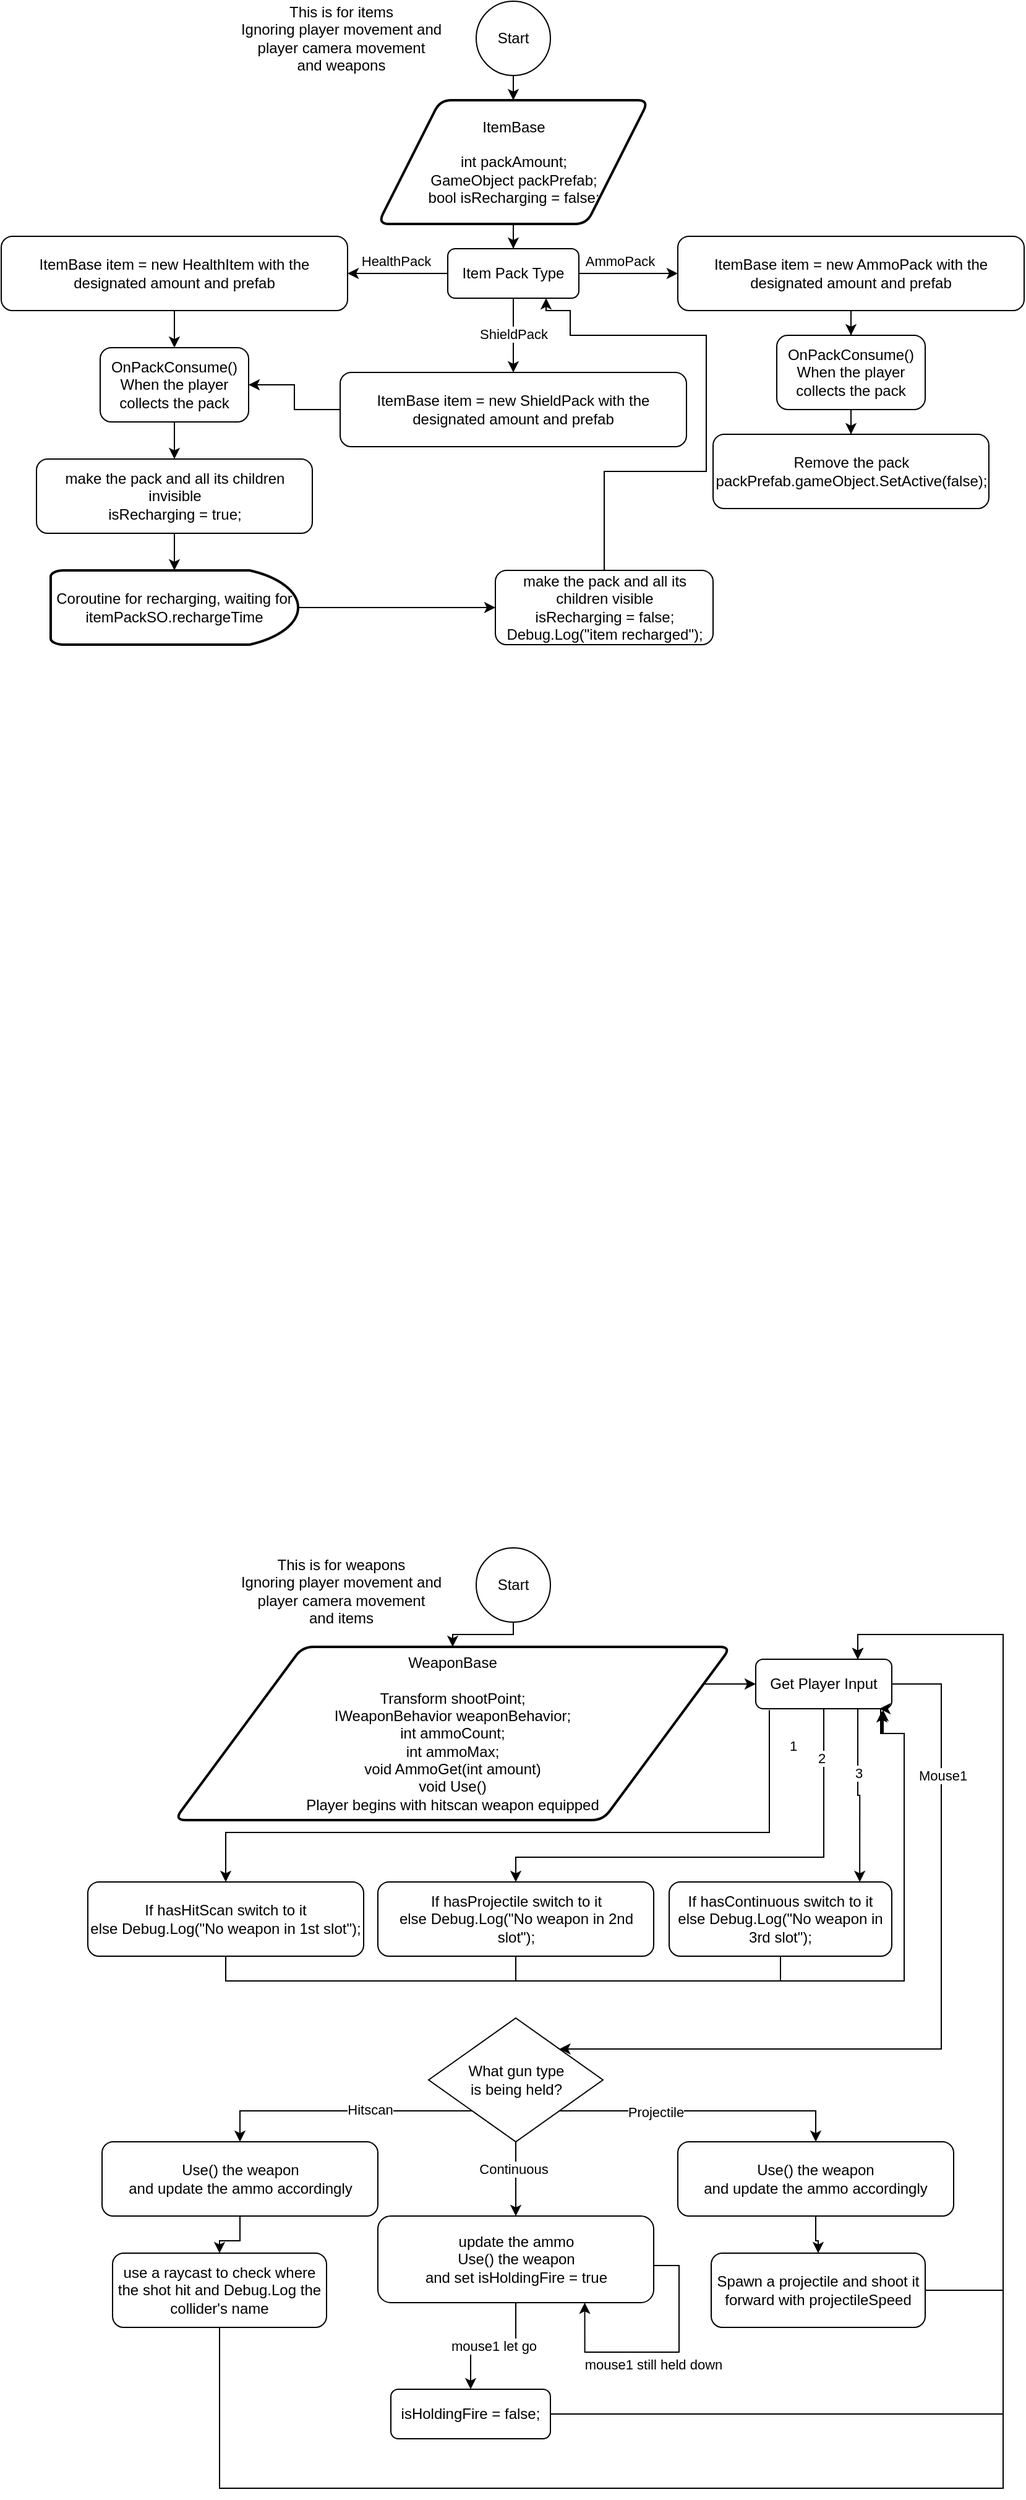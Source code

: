 <mxfile version="26.1.3">
  <diagram id="C5RBs43oDa-KdzZeNtuy" name="Page-1">
    <mxGraphModel dx="1630" dy="797" grid="1" gridSize="10" guides="1" tooltips="1" connect="1" arrows="1" fold="1" page="1" pageScale="1" pageWidth="827" pageHeight="1169" math="0" shadow="0">
      <root>
        <mxCell id="WIyWlLk6GJQsqaUBKTNV-0" />
        <mxCell id="WIyWlLk6GJQsqaUBKTNV-1" parent="WIyWlLk6GJQsqaUBKTNV-0" />
        <mxCell id="jz2pUIoc7waFW3o1TIT4-4" style="edgeStyle=orthogonalEdgeStyle;rounded=0;orthogonalLoop=1;jettySize=auto;html=1;entryX=0.5;entryY=0;entryDx=0;entryDy=0;" edge="1" parent="WIyWlLk6GJQsqaUBKTNV-1" source="jz2pUIoc7waFW3o1TIT4-0" target="jz2pUIoc7waFW3o1TIT4-2">
          <mxGeometry relative="1" as="geometry" />
        </mxCell>
        <mxCell id="jz2pUIoc7waFW3o1TIT4-0" value="Start" style="ellipse;whiteSpace=wrap;html=1;aspect=fixed;" vertex="1" parent="WIyWlLk6GJQsqaUBKTNV-1">
          <mxGeometry x="384" width="60" height="60" as="geometry" />
        </mxCell>
        <mxCell id="jz2pUIoc7waFW3o1TIT4-1" value="This is for items&lt;div&gt;Ignoring player movement and player camera movement&lt;/div&gt;&lt;div&gt;and weapons&lt;/div&gt;" style="text;html=1;align=center;verticalAlign=middle;whiteSpace=wrap;rounded=0;" vertex="1" parent="WIyWlLk6GJQsqaUBKTNV-1">
          <mxGeometry x="180" y="15" width="190" height="30" as="geometry" />
        </mxCell>
        <mxCell id="jz2pUIoc7waFW3o1TIT4-9" style="edgeStyle=orthogonalEdgeStyle;rounded=0;orthogonalLoop=1;jettySize=auto;html=1;entryX=0.5;entryY=0;entryDx=0;entryDy=0;" edge="1" parent="WIyWlLk6GJQsqaUBKTNV-1" source="jz2pUIoc7waFW3o1TIT4-2" target="jz2pUIoc7waFW3o1TIT4-8">
          <mxGeometry relative="1" as="geometry" />
        </mxCell>
        <mxCell id="jz2pUIoc7waFW3o1TIT4-2" value="ItemBase&lt;div&gt;&lt;br&gt;&lt;/div&gt;&lt;div&gt;int packAmount;&lt;/div&gt;&lt;div&gt;GameObject packPrefab;&lt;/div&gt;&lt;div&gt;bool isRecharging = false;&lt;/div&gt;" style="shape=parallelogram;html=1;strokeWidth=2;perimeter=parallelogramPerimeter;whiteSpace=wrap;rounded=1;arcSize=18;size=0.23;" vertex="1" parent="WIyWlLk6GJQsqaUBKTNV-1">
          <mxGeometry x="304.5" y="80" width="219" height="100" as="geometry" />
        </mxCell>
        <mxCell id="jz2pUIoc7waFW3o1TIT4-3" value="This is for weapons&lt;div&gt;Ignoring player movement and player camera movement&lt;/div&gt;&lt;div&gt;and items&lt;/div&gt;" style="text;html=1;align=center;verticalAlign=middle;whiteSpace=wrap;rounded=0;" vertex="1" parent="WIyWlLk6GJQsqaUBKTNV-1">
          <mxGeometry x="180" y="1270" width="190" height="30" as="geometry" />
        </mxCell>
        <mxCell id="jz2pUIoc7waFW3o1TIT4-47" style="edgeStyle=orthogonalEdgeStyle;rounded=0;orthogonalLoop=1;jettySize=auto;html=1;entryX=0;entryY=0.5;entryDx=0;entryDy=0;" edge="1" parent="WIyWlLk6GJQsqaUBKTNV-1" source="jz2pUIoc7waFW3o1TIT4-5" target="jz2pUIoc7waFW3o1TIT4-46">
          <mxGeometry relative="1" as="geometry">
            <Array as="points">
              <mxPoint x="586" y="1400" />
              <mxPoint x="586" y="1360" />
            </Array>
          </mxGeometry>
        </mxCell>
        <mxCell id="jz2pUIoc7waFW3o1TIT4-5" value="WeaponBase&lt;div&gt;&lt;br&gt;&lt;/div&gt;&lt;div&gt;Transform shootPoint;&lt;/div&gt;&lt;div&gt;IWeaponBehavior weaponBehavior;&lt;/div&gt;&lt;div&gt;int ammoCount;&lt;/div&gt;&lt;div&gt;int ammoMax;&lt;/div&gt;&lt;div&gt;void AmmoGet(int amount)&lt;/div&gt;&lt;div&gt;void Use()&lt;/div&gt;&lt;div&gt;Player begins with hitscan weapon equipped&lt;/div&gt;" style="shape=parallelogram;html=1;strokeWidth=2;perimeter=parallelogramPerimeter;whiteSpace=wrap;rounded=1;arcSize=18;size=0.23;" vertex="1" parent="WIyWlLk6GJQsqaUBKTNV-1">
          <mxGeometry x="140" y="1330" width="450" height="140" as="geometry" />
        </mxCell>
        <mxCell id="jz2pUIoc7waFW3o1TIT4-7" style="edgeStyle=orthogonalEdgeStyle;rounded=0;orthogonalLoop=1;jettySize=auto;html=1;entryX=0.5;entryY=0;entryDx=0;entryDy=0;" edge="1" parent="WIyWlLk6GJQsqaUBKTNV-1" source="jz2pUIoc7waFW3o1TIT4-6" target="jz2pUIoc7waFW3o1TIT4-5">
          <mxGeometry relative="1" as="geometry">
            <Array as="points">
              <mxPoint x="414" y="1320" />
              <mxPoint x="365" y="1320" />
            </Array>
          </mxGeometry>
        </mxCell>
        <mxCell id="jz2pUIoc7waFW3o1TIT4-6" value="Start" style="ellipse;whiteSpace=wrap;html=1;aspect=fixed;" vertex="1" parent="WIyWlLk6GJQsqaUBKTNV-1">
          <mxGeometry x="384" y="1250" width="60" height="60" as="geometry" />
        </mxCell>
        <mxCell id="jz2pUIoc7waFW3o1TIT4-12" style="edgeStyle=orthogonalEdgeStyle;rounded=0;orthogonalLoop=1;jettySize=auto;html=1;entryX=1;entryY=0.5;entryDx=0;entryDy=0;" edge="1" parent="WIyWlLk6GJQsqaUBKTNV-1" source="jz2pUIoc7waFW3o1TIT4-8" target="jz2pUIoc7waFW3o1TIT4-11">
          <mxGeometry relative="1" as="geometry" />
        </mxCell>
        <mxCell id="jz2pUIoc7waFW3o1TIT4-14" value="HealthPack" style="edgeLabel;html=1;align=center;verticalAlign=middle;resizable=0;points=[];" vertex="1" connectable="0" parent="jz2pUIoc7waFW3o1TIT4-12">
          <mxGeometry x="0.037" relative="1" as="geometry">
            <mxPoint y="-10" as="offset" />
          </mxGeometry>
        </mxCell>
        <mxCell id="jz2pUIoc7waFW3o1TIT4-16" style="edgeStyle=orthogonalEdgeStyle;rounded=0;orthogonalLoop=1;jettySize=auto;html=1;exitX=0.5;exitY=1;exitDx=0;exitDy=0;entryX=0.5;entryY=0;entryDx=0;entryDy=0;" edge="1" parent="WIyWlLk6GJQsqaUBKTNV-1" source="jz2pUIoc7waFW3o1TIT4-8" target="jz2pUIoc7waFW3o1TIT4-15">
          <mxGeometry relative="1" as="geometry">
            <mxPoint x="384" y="240" as="sourcePoint" />
            <mxPoint x="450" y="290" as="targetPoint" />
            <Array as="points">
              <mxPoint x="414" y="280" />
            </Array>
          </mxGeometry>
        </mxCell>
        <mxCell id="jz2pUIoc7waFW3o1TIT4-17" value="ShieldPack" style="edgeLabel;html=1;align=center;verticalAlign=middle;resizable=0;points=[];" vertex="1" connectable="0" parent="jz2pUIoc7waFW3o1TIT4-16">
          <mxGeometry x="-0.116" y="1" relative="1" as="geometry">
            <mxPoint x="-1" y="2" as="offset" />
          </mxGeometry>
        </mxCell>
        <mxCell id="jz2pUIoc7waFW3o1TIT4-20" style="edgeStyle=orthogonalEdgeStyle;rounded=0;orthogonalLoop=1;jettySize=auto;html=1;entryX=0;entryY=0.5;entryDx=0;entryDy=0;" edge="1" parent="WIyWlLk6GJQsqaUBKTNV-1" source="jz2pUIoc7waFW3o1TIT4-8" target="jz2pUIoc7waFW3o1TIT4-19">
          <mxGeometry relative="1" as="geometry">
            <Array as="points" />
          </mxGeometry>
        </mxCell>
        <mxCell id="jz2pUIoc7waFW3o1TIT4-21" value="AmmoPack" style="edgeLabel;html=1;align=center;verticalAlign=middle;resizable=0;points=[];" vertex="1" connectable="0" parent="jz2pUIoc7waFW3o1TIT4-20">
          <mxGeometry x="-0.2" y="-3" relative="1" as="geometry">
            <mxPoint x="1" y="-13" as="offset" />
          </mxGeometry>
        </mxCell>
        <mxCell id="jz2pUIoc7waFW3o1TIT4-8" value="Item Pack Type" style="rounded=1;whiteSpace=wrap;html=1;" vertex="1" parent="WIyWlLk6GJQsqaUBKTNV-1">
          <mxGeometry x="361" y="200" width="106" height="40" as="geometry" />
        </mxCell>
        <mxCell id="jz2pUIoc7waFW3o1TIT4-33" style="edgeStyle=orthogonalEdgeStyle;rounded=0;orthogonalLoop=1;jettySize=auto;html=1;entryX=0.5;entryY=0;entryDx=0;entryDy=0;" edge="1" parent="WIyWlLk6GJQsqaUBKTNV-1" source="jz2pUIoc7waFW3o1TIT4-11" target="jz2pUIoc7waFW3o1TIT4-22">
          <mxGeometry relative="1" as="geometry" />
        </mxCell>
        <mxCell id="jz2pUIoc7waFW3o1TIT4-11" value="ItemBase item = new HealthItem with the designated amount and prefab" style="rounded=1;whiteSpace=wrap;html=1;" vertex="1" parent="WIyWlLk6GJQsqaUBKTNV-1">
          <mxGeometry y="190" width="280" height="60" as="geometry" />
        </mxCell>
        <mxCell id="jz2pUIoc7waFW3o1TIT4-36" style="edgeStyle=orthogonalEdgeStyle;rounded=0;orthogonalLoop=1;jettySize=auto;html=1;entryX=1;entryY=0.5;entryDx=0;entryDy=0;" edge="1" parent="WIyWlLk6GJQsqaUBKTNV-1" source="jz2pUIoc7waFW3o1TIT4-15" target="jz2pUIoc7waFW3o1TIT4-22">
          <mxGeometry relative="1" as="geometry" />
        </mxCell>
        <mxCell id="jz2pUIoc7waFW3o1TIT4-15" value="ItemBase item = new ShieldPack with the designated amount and prefab" style="rounded=1;whiteSpace=wrap;html=1;" vertex="1" parent="WIyWlLk6GJQsqaUBKTNV-1">
          <mxGeometry x="274" y="300" width="280" height="60" as="geometry" />
        </mxCell>
        <mxCell id="jz2pUIoc7waFW3o1TIT4-29" style="edgeStyle=orthogonalEdgeStyle;rounded=0;orthogonalLoop=1;jettySize=auto;html=1;" edge="1" parent="WIyWlLk6GJQsqaUBKTNV-1" source="jz2pUIoc7waFW3o1TIT4-19" target="jz2pUIoc7waFW3o1TIT4-28">
          <mxGeometry relative="1" as="geometry" />
        </mxCell>
        <mxCell id="jz2pUIoc7waFW3o1TIT4-19" value="ItemBase item = new AmmoPack with the designated amount and prefab" style="rounded=1;whiteSpace=wrap;html=1;" vertex="1" parent="WIyWlLk6GJQsqaUBKTNV-1">
          <mxGeometry x="547" y="190" width="280" height="60" as="geometry" />
        </mxCell>
        <mxCell id="jz2pUIoc7waFW3o1TIT4-35" style="edgeStyle=orthogonalEdgeStyle;rounded=0;orthogonalLoop=1;jettySize=auto;html=1;" edge="1" parent="WIyWlLk6GJQsqaUBKTNV-1" source="jz2pUIoc7waFW3o1TIT4-22" target="jz2pUIoc7waFW3o1TIT4-34">
          <mxGeometry relative="1" as="geometry" />
        </mxCell>
        <mxCell id="jz2pUIoc7waFW3o1TIT4-22" value="OnPackConsume()&lt;div&gt;When the player collects the pack&lt;/div&gt;" style="rounded=1;whiteSpace=wrap;html=1;" vertex="1" parent="WIyWlLk6GJQsqaUBKTNV-1">
          <mxGeometry x="80" y="280" width="120" height="60" as="geometry" />
        </mxCell>
        <mxCell id="jz2pUIoc7waFW3o1TIT4-31" value="" style="edgeStyle=orthogonalEdgeStyle;rounded=0;orthogonalLoop=1;jettySize=auto;html=1;" edge="1" parent="WIyWlLk6GJQsqaUBKTNV-1" source="jz2pUIoc7waFW3o1TIT4-28" target="jz2pUIoc7waFW3o1TIT4-30">
          <mxGeometry relative="1" as="geometry" />
        </mxCell>
        <mxCell id="jz2pUIoc7waFW3o1TIT4-28" value="OnPackConsume()&lt;div&gt;When the player collects the pack&lt;/div&gt;" style="rounded=1;whiteSpace=wrap;html=1;" vertex="1" parent="WIyWlLk6GJQsqaUBKTNV-1">
          <mxGeometry x="627" y="270" width="120" height="60" as="geometry" />
        </mxCell>
        <mxCell id="jz2pUIoc7waFW3o1TIT4-30" value="&lt;div&gt;&lt;span style=&quot;background-color: transparent; color: light-dark(rgb(0, 0, 0), rgb(255, 255, 255));&quot;&gt;Remove the pack&lt;/span&gt;&lt;/div&gt;&lt;div&gt;&lt;span style=&quot;background-color: transparent; color: light-dark(rgb(0, 0, 0), rgb(255, 255, 255));&quot;&gt;packPrefab.gameObject.SetActive(false);&lt;/span&gt;&lt;/div&gt;" style="whiteSpace=wrap;html=1;rounded=1;" vertex="1" parent="WIyWlLk6GJQsqaUBKTNV-1">
          <mxGeometry x="575.5" y="350" width="223" height="60" as="geometry" />
        </mxCell>
        <mxCell id="jz2pUIoc7waFW3o1TIT4-34" value="&lt;div&gt;make the pack and all its children invisible&lt;/div&gt;&lt;div&gt;isRecharging = true;&lt;/div&gt;" style="whiteSpace=wrap;html=1;rounded=1;" vertex="1" parent="WIyWlLk6GJQsqaUBKTNV-1">
          <mxGeometry x="28.5" y="370" width="223" height="60" as="geometry" />
        </mxCell>
        <mxCell id="jz2pUIoc7waFW3o1TIT4-40" style="edgeStyle=orthogonalEdgeStyle;rounded=0;orthogonalLoop=1;jettySize=auto;html=1;entryX=0;entryY=0.5;entryDx=0;entryDy=0;" edge="1" parent="WIyWlLk6GJQsqaUBKTNV-1" source="jz2pUIoc7waFW3o1TIT4-37" target="jz2pUIoc7waFW3o1TIT4-39">
          <mxGeometry relative="1" as="geometry" />
        </mxCell>
        <mxCell id="jz2pUIoc7waFW3o1TIT4-37" value="Coroutine for recharging, waiting for itemPackSO.rechargeTime" style="strokeWidth=2;html=1;shape=mxgraph.flowchart.delay;whiteSpace=wrap;" vertex="1" parent="WIyWlLk6GJQsqaUBKTNV-1">
          <mxGeometry x="40" y="460" width="200" height="60" as="geometry" />
        </mxCell>
        <mxCell id="jz2pUIoc7waFW3o1TIT4-38" style="edgeStyle=orthogonalEdgeStyle;rounded=0;orthogonalLoop=1;jettySize=auto;html=1;entryX=0.5;entryY=0;entryDx=0;entryDy=0;entryPerimeter=0;" edge="1" parent="WIyWlLk6GJQsqaUBKTNV-1" source="jz2pUIoc7waFW3o1TIT4-34" target="jz2pUIoc7waFW3o1TIT4-37">
          <mxGeometry relative="1" as="geometry" />
        </mxCell>
        <mxCell id="jz2pUIoc7waFW3o1TIT4-39" value="&lt;div&gt;make the pack and all its children visible&lt;/div&gt;isRecharging = false;&lt;div&gt;Debug.Log(&quot;item recharged&quot;);&lt;/div&gt;" style="rounded=1;whiteSpace=wrap;html=1;" vertex="1" parent="WIyWlLk6GJQsqaUBKTNV-1">
          <mxGeometry x="399.5" y="460" width="176" height="60" as="geometry" />
        </mxCell>
        <mxCell id="jz2pUIoc7waFW3o1TIT4-41" style="edgeStyle=orthogonalEdgeStyle;rounded=0;orthogonalLoop=1;jettySize=auto;html=1;entryX=0.75;entryY=1;entryDx=0;entryDy=0;exitX=0.5;exitY=0;exitDx=0;exitDy=0;" edge="1" parent="WIyWlLk6GJQsqaUBKTNV-1" source="jz2pUIoc7waFW3o1TIT4-39" target="jz2pUIoc7waFW3o1TIT4-8">
          <mxGeometry relative="1" as="geometry">
            <Array as="points">
              <mxPoint x="488" y="380" />
              <mxPoint x="570" y="380" />
              <mxPoint x="570" y="270" />
              <mxPoint x="460" y="270" />
              <mxPoint x="460" y="250" />
              <mxPoint x="441" y="250" />
            </Array>
          </mxGeometry>
        </mxCell>
        <mxCell id="jz2pUIoc7waFW3o1TIT4-48" style="edgeStyle=orthogonalEdgeStyle;rounded=0;orthogonalLoop=1;jettySize=auto;html=1;exitX=0.1;exitY=1.025;exitDx=0;exitDy=0;exitPerimeter=0;entryX=0.5;entryY=0;entryDx=0;entryDy=0;" edge="1" parent="WIyWlLk6GJQsqaUBKTNV-1" source="jz2pUIoc7waFW3o1TIT4-46" target="jz2pUIoc7waFW3o1TIT4-59">
          <mxGeometry relative="1" as="geometry">
            <mxPoint x="120" y="1500" as="targetPoint" />
            <Array as="points">
              <mxPoint x="621" y="1480" />
              <mxPoint x="182" y="1480" />
            </Array>
          </mxGeometry>
        </mxCell>
        <mxCell id="jz2pUIoc7waFW3o1TIT4-49" value="1" style="edgeLabel;html=1;align=center;verticalAlign=middle;resizable=0;points=[];" vertex="1" connectable="0" parent="jz2pUIoc7waFW3o1TIT4-48">
          <mxGeometry x="-0.035" relative="1" as="geometry">
            <mxPoint x="199" y="-70" as="offset" />
          </mxGeometry>
        </mxCell>
        <mxCell id="jz2pUIoc7waFW3o1TIT4-50" style="edgeStyle=orthogonalEdgeStyle;rounded=0;orthogonalLoop=1;jettySize=auto;html=1;entryX=0.5;entryY=0;entryDx=0;entryDy=0;" edge="1" parent="WIyWlLk6GJQsqaUBKTNV-1" source="jz2pUIoc7waFW3o1TIT4-46" target="jz2pUIoc7waFW3o1TIT4-60">
          <mxGeometry relative="1" as="geometry">
            <mxPoint x="420" y="1520" as="targetPoint" />
            <Array as="points">
              <mxPoint x="665" y="1500" />
              <mxPoint x="416" y="1500" />
            </Array>
          </mxGeometry>
        </mxCell>
        <mxCell id="jz2pUIoc7waFW3o1TIT4-51" value="2" style="edgeLabel;html=1;align=center;verticalAlign=middle;resizable=0;points=[];" vertex="1" connectable="0" parent="jz2pUIoc7waFW3o1TIT4-50">
          <mxGeometry x="-0.074" y="-3" relative="1" as="geometry">
            <mxPoint x="58" y="-77" as="offset" />
          </mxGeometry>
        </mxCell>
        <mxCell id="jz2pUIoc7waFW3o1TIT4-52" style="edgeStyle=orthogonalEdgeStyle;rounded=0;orthogonalLoop=1;jettySize=auto;html=1;exitX=0.75;exitY=1;exitDx=0;exitDy=0;entryX=0.856;entryY=0;entryDx=0;entryDy=0;entryPerimeter=0;" edge="1" parent="WIyWlLk6GJQsqaUBKTNV-1" source="jz2pUIoc7waFW3o1TIT4-46" target="jz2pUIoc7waFW3o1TIT4-61">
          <mxGeometry relative="1" as="geometry">
            <mxPoint x="693" y="1520" as="targetPoint" />
            <Array as="points">
              <mxPoint x="693" y="1450" />
              <mxPoint x="694" y="1450" />
            </Array>
          </mxGeometry>
        </mxCell>
        <mxCell id="jz2pUIoc7waFW3o1TIT4-55" value="3" style="edgeLabel;html=1;align=center;verticalAlign=middle;resizable=0;points=[];" vertex="1" connectable="0" parent="jz2pUIoc7waFW3o1TIT4-52">
          <mxGeometry x="-0.271" relative="1" as="geometry">
            <mxPoint as="offset" />
          </mxGeometry>
        </mxCell>
        <mxCell id="jz2pUIoc7waFW3o1TIT4-57" style="edgeStyle=orthogonalEdgeStyle;rounded=0;orthogonalLoop=1;jettySize=auto;html=1;entryX=1;entryY=0;entryDx=0;entryDy=0;" edge="1" parent="WIyWlLk6GJQsqaUBKTNV-1" source="jz2pUIoc7waFW3o1TIT4-46" target="jz2pUIoc7waFW3o1TIT4-65">
          <mxGeometry relative="1" as="geometry">
            <mxPoint x="760" y="1680" as="targetPoint" />
            <Array as="points">
              <mxPoint x="760" y="1360" />
              <mxPoint x="760" y="1655" />
            </Array>
          </mxGeometry>
        </mxCell>
        <mxCell id="jz2pUIoc7waFW3o1TIT4-58" value="Mouse1" style="edgeLabel;html=1;align=center;verticalAlign=middle;resizable=0;points=[];" vertex="1" connectable="0" parent="jz2pUIoc7waFW3o1TIT4-57">
          <mxGeometry x="-0.283" y="1" relative="1" as="geometry">
            <mxPoint y="-117" as="offset" />
          </mxGeometry>
        </mxCell>
        <mxCell id="jz2pUIoc7waFW3o1TIT4-46" value="Get Player Input" style="rounded=1;whiteSpace=wrap;html=1;" vertex="1" parent="WIyWlLk6GJQsqaUBKTNV-1">
          <mxGeometry x="610" y="1340" width="110" height="40" as="geometry" />
        </mxCell>
        <mxCell id="jz2pUIoc7waFW3o1TIT4-59" value="&lt;div&gt;If hasHitScan switch to it&lt;/div&gt;&lt;div&gt;else Debug.Log(&quot;No weapon in 1st slot&quot;);&lt;/div&gt;" style="whiteSpace=wrap;html=1;rounded=1;" vertex="1" parent="WIyWlLk6GJQsqaUBKTNV-1">
          <mxGeometry x="70" y="1520" width="223" height="60" as="geometry" />
        </mxCell>
        <mxCell id="jz2pUIoc7waFW3o1TIT4-60" value="&lt;div&gt;If hasProjectile switch to it&lt;/div&gt;&lt;div&gt;else Debug.Log(&quot;No weapon in 2nd slot&quot;);&lt;/div&gt;" style="whiteSpace=wrap;html=1;rounded=1;" vertex="1" parent="WIyWlLk6GJQsqaUBKTNV-1">
          <mxGeometry x="304.5" y="1520" width="223" height="60" as="geometry" />
        </mxCell>
        <mxCell id="jz2pUIoc7waFW3o1TIT4-64" style="edgeStyle=orthogonalEdgeStyle;rounded=0;orthogonalLoop=1;jettySize=auto;html=1;exitX=0.5;exitY=1;exitDx=0;exitDy=0;" edge="1" parent="WIyWlLk6GJQsqaUBKTNV-1" source="jz2pUIoc7waFW3o1TIT4-61">
          <mxGeometry relative="1" as="geometry">
            <mxPoint x="710" y="1380" as="targetPoint" />
            <Array as="points">
              <mxPoint x="630" y="1600" />
              <mxPoint x="730" y="1600" />
              <mxPoint x="730" y="1400" />
              <mxPoint x="711" y="1400" />
            </Array>
          </mxGeometry>
        </mxCell>
        <mxCell id="jz2pUIoc7waFW3o1TIT4-61" value="&lt;div&gt;If hasContinuous switch to it&lt;/div&gt;&lt;div&gt;else Debug.Log(&quot;No weapon in 3rd slot&quot;);&lt;/div&gt;" style="whiteSpace=wrap;html=1;rounded=1;" vertex="1" parent="WIyWlLk6GJQsqaUBKTNV-1">
          <mxGeometry x="540" y="1520" width="180" height="60" as="geometry" />
        </mxCell>
        <mxCell id="jz2pUIoc7waFW3o1TIT4-62" style="edgeStyle=orthogonalEdgeStyle;rounded=0;orthogonalLoop=1;jettySize=auto;html=1;entryX=0.927;entryY=1.05;entryDx=0;entryDy=0;entryPerimeter=0;exitX=0.5;exitY=1;exitDx=0;exitDy=0;" edge="1" parent="WIyWlLk6GJQsqaUBKTNV-1" source="jz2pUIoc7waFW3o1TIT4-59" target="jz2pUIoc7waFW3o1TIT4-46">
          <mxGeometry relative="1" as="geometry">
            <Array as="points">
              <mxPoint x="182" y="1600" />
              <mxPoint x="730" y="1600" />
              <mxPoint x="730" y="1400" />
              <mxPoint x="712" y="1400" />
            </Array>
          </mxGeometry>
        </mxCell>
        <mxCell id="jz2pUIoc7waFW3o1TIT4-63" style="edgeStyle=orthogonalEdgeStyle;rounded=0;orthogonalLoop=1;jettySize=auto;html=1;entryX=0.936;entryY=1.025;entryDx=0;entryDy=0;entryPerimeter=0;exitX=0.5;exitY=1;exitDx=0;exitDy=0;" edge="1" parent="WIyWlLk6GJQsqaUBKTNV-1" source="jz2pUIoc7waFW3o1TIT4-60" target="jz2pUIoc7waFW3o1TIT4-46">
          <mxGeometry relative="1" as="geometry">
            <Array as="points">
              <mxPoint x="416" y="1600" />
              <mxPoint x="730" y="1600" />
              <mxPoint x="730" y="1400" />
              <mxPoint x="713" y="1400" />
            </Array>
          </mxGeometry>
        </mxCell>
        <mxCell id="jz2pUIoc7waFW3o1TIT4-67" style="edgeStyle=orthogonalEdgeStyle;rounded=0;orthogonalLoop=1;jettySize=auto;html=1;exitX=1;exitY=1;exitDx=0;exitDy=0;entryX=0.5;entryY=0;entryDx=0;entryDy=0;" edge="1" parent="WIyWlLk6GJQsqaUBKTNV-1" source="jz2pUIoc7waFW3o1TIT4-65" target="jz2pUIoc7waFW3o1TIT4-74">
          <mxGeometry relative="1" as="geometry">
            <mxPoint x="660" y="1750" as="targetPoint" />
          </mxGeometry>
        </mxCell>
        <mxCell id="jz2pUIoc7waFW3o1TIT4-72" value="Projectile" style="edgeLabel;html=1;align=center;verticalAlign=middle;resizable=0;points=[];" vertex="1" connectable="0" parent="jz2pUIoc7waFW3o1TIT4-67">
          <mxGeometry x="-0.333" y="-1" relative="1" as="geometry">
            <mxPoint as="offset" />
          </mxGeometry>
        </mxCell>
        <mxCell id="jz2pUIoc7waFW3o1TIT4-68" style="edgeStyle=orthogonalEdgeStyle;rounded=0;orthogonalLoop=1;jettySize=auto;html=1;entryX=0.5;entryY=0;entryDx=0;entryDy=0;" edge="1" parent="WIyWlLk6GJQsqaUBKTNV-1" source="jz2pUIoc7waFW3o1TIT4-65" target="jz2pUIoc7waFW3o1TIT4-75">
          <mxGeometry relative="1" as="geometry">
            <mxPoint x="416" y="1770" as="targetPoint" />
          </mxGeometry>
        </mxCell>
        <mxCell id="jz2pUIoc7waFW3o1TIT4-71" value="Continuous" style="edgeLabel;html=1;align=center;verticalAlign=middle;resizable=0;points=[];" vertex="1" connectable="0" parent="jz2pUIoc7waFW3o1TIT4-68">
          <mxGeometry x="-0.273" y="-2" relative="1" as="geometry">
            <mxPoint as="offset" />
          </mxGeometry>
        </mxCell>
        <mxCell id="jz2pUIoc7waFW3o1TIT4-69" style="edgeStyle=orthogonalEdgeStyle;rounded=0;orthogonalLoop=1;jettySize=auto;html=1;exitX=0;exitY=1;exitDx=0;exitDy=0;entryX=0.5;entryY=0;entryDx=0;entryDy=0;" edge="1" parent="WIyWlLk6GJQsqaUBKTNV-1" source="jz2pUIoc7waFW3o1TIT4-65" target="jz2pUIoc7waFW3o1TIT4-73">
          <mxGeometry relative="1" as="geometry">
            <mxPoint x="190" y="1750" as="targetPoint" />
          </mxGeometry>
        </mxCell>
        <mxCell id="jz2pUIoc7waFW3o1TIT4-70" value="Hitscan" style="edgeLabel;html=1;align=center;verticalAlign=middle;resizable=0;points=[];" vertex="1" connectable="0" parent="jz2pUIoc7waFW3o1TIT4-69">
          <mxGeometry x="-0.22" y="-1" relative="1" as="geometry">
            <mxPoint as="offset" />
          </mxGeometry>
        </mxCell>
        <mxCell id="jz2pUIoc7waFW3o1TIT4-65" value="What gun type&lt;div&gt;is being held?&lt;/div&gt;" style="rhombus;whiteSpace=wrap;html=1;" vertex="1" parent="WIyWlLk6GJQsqaUBKTNV-1">
          <mxGeometry x="345.5" y="1630" width="141" height="100" as="geometry" />
        </mxCell>
        <mxCell id="jz2pUIoc7waFW3o1TIT4-86" style="edgeStyle=orthogonalEdgeStyle;rounded=0;orthogonalLoop=1;jettySize=auto;html=1;entryX=0.5;entryY=0;entryDx=0;entryDy=0;" edge="1" parent="WIyWlLk6GJQsqaUBKTNV-1" source="jz2pUIoc7waFW3o1TIT4-73" target="jz2pUIoc7waFW3o1TIT4-85">
          <mxGeometry relative="1" as="geometry" />
        </mxCell>
        <mxCell id="jz2pUIoc7waFW3o1TIT4-73" value="&lt;div&gt;Use() the weapon&lt;/div&gt;&lt;div&gt;and update the ammo accordingly&lt;/div&gt;" style="whiteSpace=wrap;html=1;rounded=1;" vertex="1" parent="WIyWlLk6GJQsqaUBKTNV-1">
          <mxGeometry x="81.5" y="1730" width="223" height="60" as="geometry" />
        </mxCell>
        <mxCell id="jz2pUIoc7waFW3o1TIT4-84" style="edgeStyle=orthogonalEdgeStyle;rounded=0;orthogonalLoop=1;jettySize=auto;html=1;entryX=0.5;entryY=0;entryDx=0;entryDy=0;" edge="1" parent="WIyWlLk6GJQsqaUBKTNV-1" source="jz2pUIoc7waFW3o1TIT4-74" target="jz2pUIoc7waFW3o1TIT4-83">
          <mxGeometry relative="1" as="geometry" />
        </mxCell>
        <mxCell id="jz2pUIoc7waFW3o1TIT4-74" value="&lt;div&gt;Use() the weapon&lt;/div&gt;&lt;div&gt;and update the ammo accordingly&lt;/div&gt;" style="whiteSpace=wrap;html=1;rounded=1;" vertex="1" parent="WIyWlLk6GJQsqaUBKTNV-1">
          <mxGeometry x="547" y="1730" width="223" height="60" as="geometry" />
        </mxCell>
        <mxCell id="jz2pUIoc7waFW3o1TIT4-78" style="edgeStyle=orthogonalEdgeStyle;rounded=0;orthogonalLoop=1;jettySize=auto;html=1;entryX=0.75;entryY=1;entryDx=0;entryDy=0;" edge="1" parent="WIyWlLk6GJQsqaUBKTNV-1" source="jz2pUIoc7waFW3o1TIT4-75" target="jz2pUIoc7waFW3o1TIT4-75">
          <mxGeometry relative="1" as="geometry">
            <mxPoint x="430" y="1880" as="targetPoint" />
            <Array as="points">
              <mxPoint x="548" y="1830" />
              <mxPoint x="548" y="1900" />
              <mxPoint x="472" y="1900" />
            </Array>
          </mxGeometry>
        </mxCell>
        <mxCell id="jz2pUIoc7waFW3o1TIT4-79" value="mouse1 still held down" style="edgeLabel;html=1;align=center;verticalAlign=middle;resizable=0;points=[];" vertex="1" connectable="0" parent="jz2pUIoc7waFW3o1TIT4-78">
          <mxGeometry x="0.301" relative="1" as="geometry">
            <mxPoint x="23" y="10" as="offset" />
          </mxGeometry>
        </mxCell>
        <mxCell id="jz2pUIoc7waFW3o1TIT4-81" style="edgeStyle=orthogonalEdgeStyle;rounded=0;orthogonalLoop=1;jettySize=auto;html=1;entryX=0.5;entryY=0;entryDx=0;entryDy=0;" edge="1" parent="WIyWlLk6GJQsqaUBKTNV-1" source="jz2pUIoc7waFW3o1TIT4-75" target="jz2pUIoc7waFW3o1TIT4-80">
          <mxGeometry relative="1" as="geometry" />
        </mxCell>
        <mxCell id="jz2pUIoc7waFW3o1TIT4-82" value="mouse1 let go" style="edgeLabel;html=1;align=center;verticalAlign=middle;resizable=0;points=[];" vertex="1" connectable="0" parent="jz2pUIoc7waFW3o1TIT4-81">
          <mxGeometry x="0.198" relative="1" as="geometry">
            <mxPoint x="11" as="offset" />
          </mxGeometry>
        </mxCell>
        <mxCell id="jz2pUIoc7waFW3o1TIT4-75" value="&lt;div&gt;update the ammo&lt;/div&gt;&lt;div&gt;Use() the weapon&lt;/div&gt;&lt;div&gt;and set isHoldingFire = true&lt;/div&gt;" style="whiteSpace=wrap;html=1;rounded=1;" vertex="1" parent="WIyWlLk6GJQsqaUBKTNV-1">
          <mxGeometry x="304.5" y="1790" width="223" height="70" as="geometry" />
        </mxCell>
        <mxCell id="jz2pUIoc7waFW3o1TIT4-87" style="edgeStyle=orthogonalEdgeStyle;rounded=0;orthogonalLoop=1;jettySize=auto;html=1;entryX=0.75;entryY=0;entryDx=0;entryDy=0;" edge="1" parent="WIyWlLk6GJQsqaUBKTNV-1" source="jz2pUIoc7waFW3o1TIT4-80" target="jz2pUIoc7waFW3o1TIT4-46">
          <mxGeometry relative="1" as="geometry">
            <Array as="points">
              <mxPoint x="810" y="1950" />
              <mxPoint x="810" y="1320" />
              <mxPoint x="693" y="1320" />
            </Array>
          </mxGeometry>
        </mxCell>
        <mxCell id="jz2pUIoc7waFW3o1TIT4-80" value="isHoldingFire = false;" style="whiteSpace=wrap;html=1;rounded=1;" vertex="1" parent="WIyWlLk6GJQsqaUBKTNV-1">
          <mxGeometry x="315" y="1930" width="129" height="40" as="geometry" />
        </mxCell>
        <mxCell id="jz2pUIoc7waFW3o1TIT4-89" style="edgeStyle=orthogonalEdgeStyle;rounded=0;orthogonalLoop=1;jettySize=auto;html=1;entryX=0.75;entryY=0;entryDx=0;entryDy=0;" edge="1" parent="WIyWlLk6GJQsqaUBKTNV-1" source="jz2pUIoc7waFW3o1TIT4-83" target="jz2pUIoc7waFW3o1TIT4-46">
          <mxGeometry relative="1" as="geometry">
            <Array as="points">
              <mxPoint x="810" y="1850" />
              <mxPoint x="810" y="1320" />
              <mxPoint x="693" y="1320" />
            </Array>
          </mxGeometry>
        </mxCell>
        <mxCell id="jz2pUIoc7waFW3o1TIT4-83" value="Spawn a projectile and shoot it forward with projectileSpeed" style="whiteSpace=wrap;html=1;rounded=1;" vertex="1" parent="WIyWlLk6GJQsqaUBKTNV-1">
          <mxGeometry x="574" y="1820" width="173" height="60" as="geometry" />
        </mxCell>
        <mxCell id="jz2pUIoc7waFW3o1TIT4-88" style="edgeStyle=orthogonalEdgeStyle;rounded=0;orthogonalLoop=1;jettySize=auto;html=1;entryX=0.75;entryY=0;entryDx=0;entryDy=0;exitX=0.5;exitY=1;exitDx=0;exitDy=0;" edge="1" parent="WIyWlLk6GJQsqaUBKTNV-1" source="jz2pUIoc7waFW3o1TIT4-85" target="jz2pUIoc7waFW3o1TIT4-46">
          <mxGeometry relative="1" as="geometry">
            <Array as="points">
              <mxPoint x="177" y="2010" />
              <mxPoint x="810" y="2010" />
              <mxPoint x="810" y="1320" />
              <mxPoint x="693" y="1320" />
            </Array>
          </mxGeometry>
        </mxCell>
        <mxCell id="jz2pUIoc7waFW3o1TIT4-85" value="use a raycast to check where the shot hit and Debug.Log the collider&#39;s name" style="whiteSpace=wrap;html=1;rounded=1;" vertex="1" parent="WIyWlLk6GJQsqaUBKTNV-1">
          <mxGeometry x="90" y="1820" width="173" height="60" as="geometry" />
        </mxCell>
      </root>
    </mxGraphModel>
  </diagram>
</mxfile>
